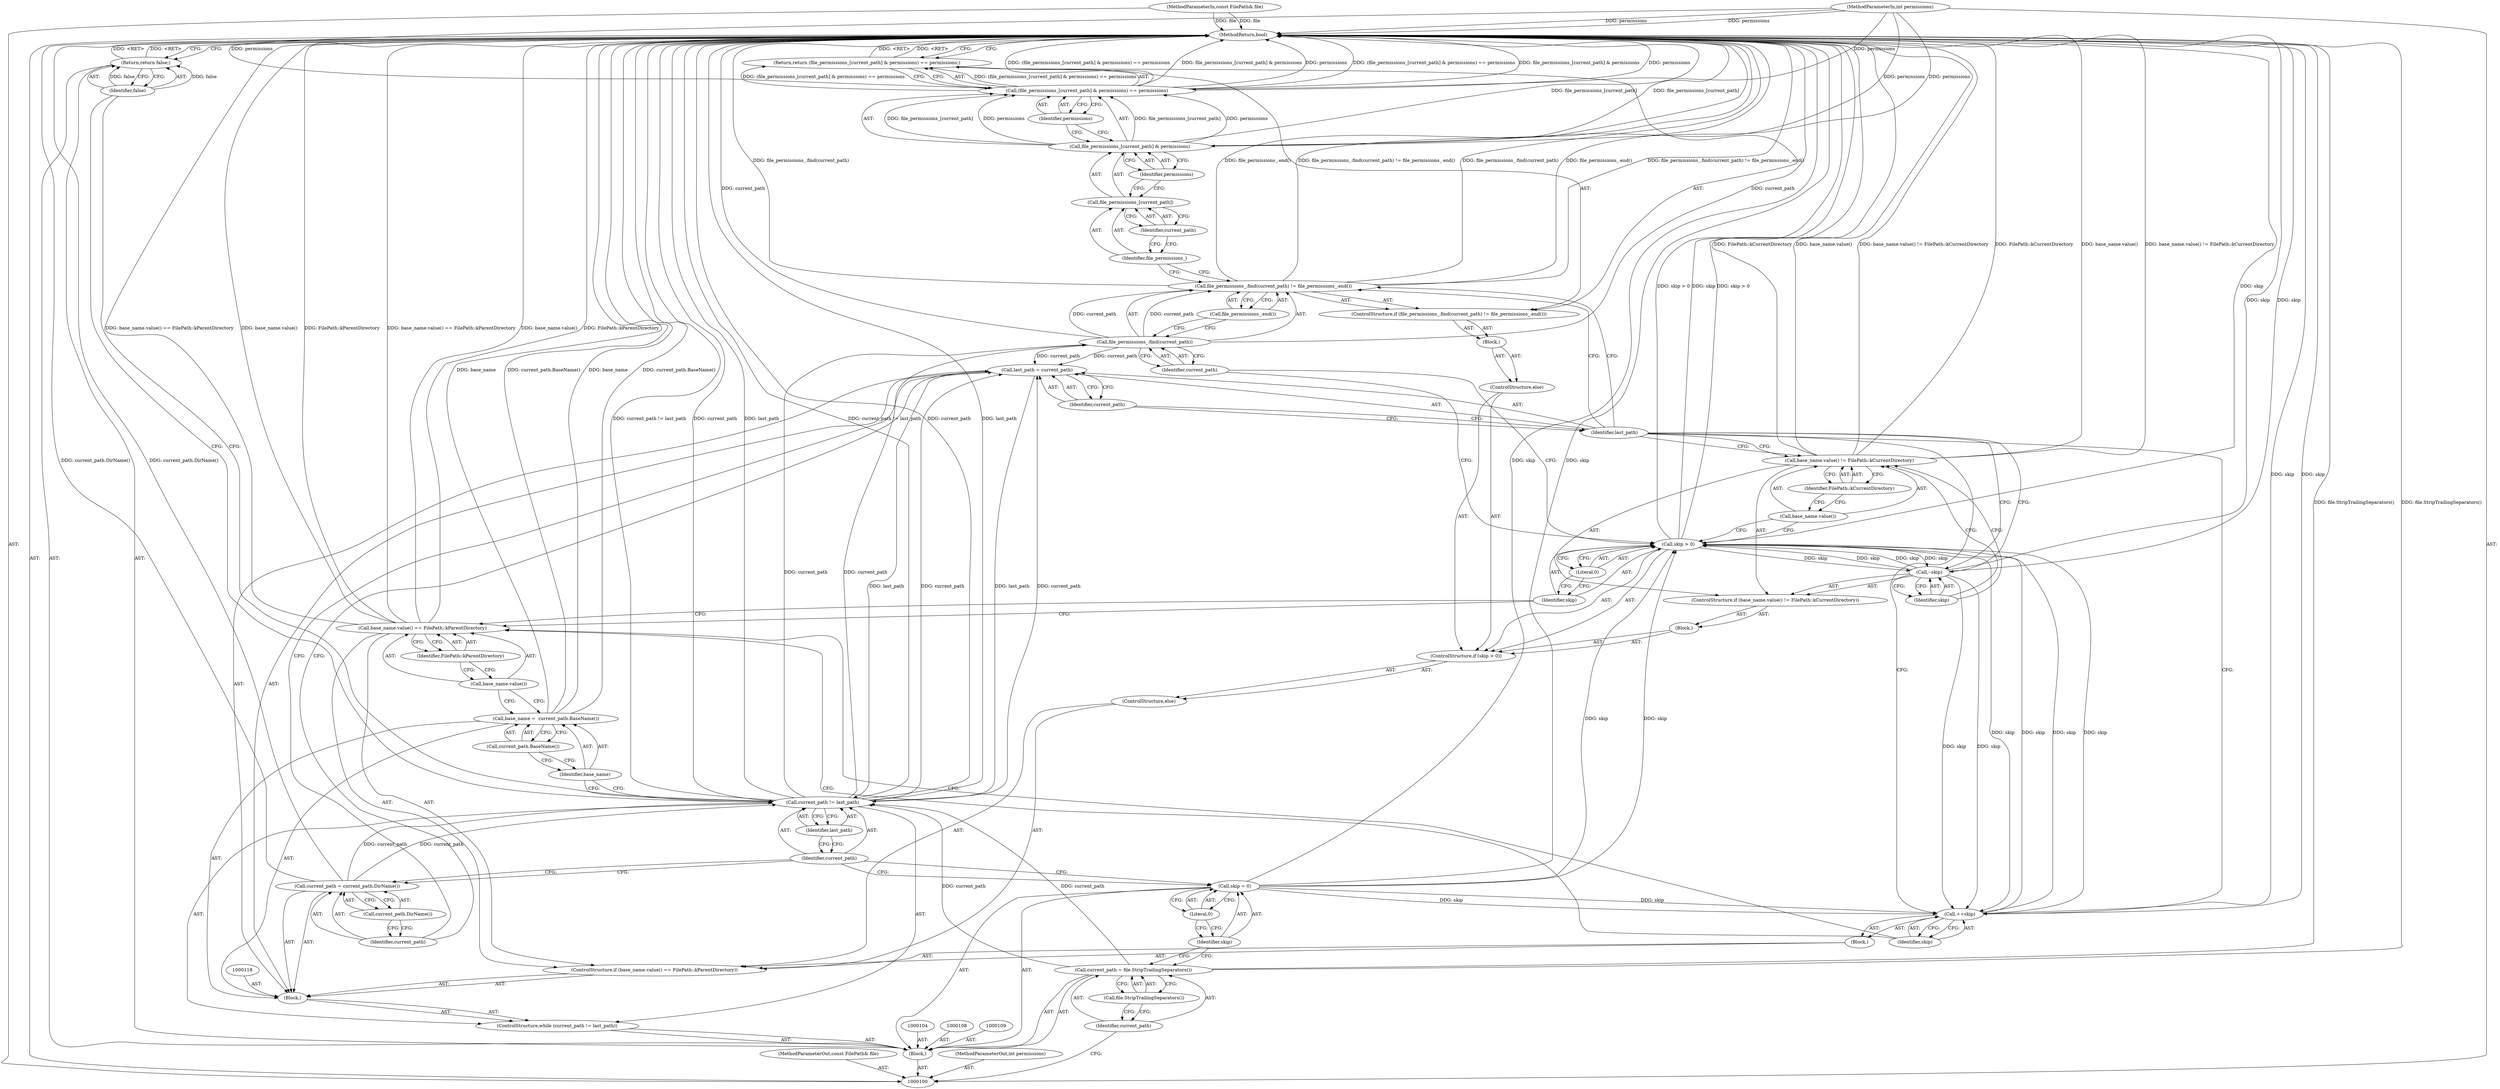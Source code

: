 digraph "0_Chrome_8083841913b8eb8018ae52f67c923f0b3d66c466" {
"1000164" [label="(MethodReturn,bool)"];
"1000101" [label="(MethodParameterIn,const FilePath& file)"];
"1000229" [label="(MethodParameterOut,const FilePath& file)"];
"1000102" [label="(MethodParameterIn,int permissions)"];
"1000230" [label="(MethodParameterOut,int permissions)"];
"1000103" [label="(Block,)"];
"1000136" [label="(Call,base_name.value() != FilePath::kCurrentDirectory)"];
"1000137" [label="(Call,base_name.value())"];
"1000138" [label="(Identifier,FilePath::kCurrentDirectory)"];
"1000135" [label="(ControlStructure,if (base_name.value() != FilePath::kCurrentDirectory))"];
"1000139" [label="(Call,--skip)"];
"1000140" [label="(Identifier,skip)"];
"1000142" [label="(Block,)"];
"1000141" [label="(ControlStructure,else)"];
"1000144" [label="(Call,file_permissions_.find(current_path) != file_permissions_.end())"];
"1000145" [label="(Call,file_permissions_.find(current_path))"];
"1000146" [label="(Identifier,current_path)"];
"1000147" [label="(Call,file_permissions_.end())"];
"1000143" [label="(ControlStructure,if (file_permissions_.find(current_path) != file_permissions_.end()))"];
"1000148" [label="(Return,return (file_permissions_[current_path] & permissions) == permissions;)"];
"1000149" [label="(Call,(file_permissions_[current_path] & permissions) == permissions)"];
"1000150" [label="(Call,file_permissions_[current_path] & permissions)"];
"1000151" [label="(Call,file_permissions_[current_path])"];
"1000152" [label="(Identifier,file_permissions_)"];
"1000153" [label="(Identifier,current_path)"];
"1000154" [label="(Identifier,permissions)"];
"1000155" [label="(Identifier,permissions)"];
"1000158" [label="(Identifier,current_path)"];
"1000156" [label="(Call,last_path = current_path)"];
"1000157" [label="(Identifier,last_path)"];
"1000161" [label="(Call,current_path.DirName())"];
"1000159" [label="(Call,current_path = current_path.DirName())"];
"1000160" [label="(Identifier,current_path)"];
"1000105" [label="(Call,current_path = file.StripTrailingSeparators())"];
"1000106" [label="(Identifier,current_path)"];
"1000107" [label="(Call,file.StripTrailingSeparators())"];
"1000163" [label="(Identifier,false)"];
"1000162" [label="(Return,return false;)"];
"1000112" [label="(Literal,0)"];
"1000110" [label="(Call,skip = 0)"];
"1000111" [label="(Identifier,skip)"];
"1000114" [label="(Call,current_path != last_path)"];
"1000115" [label="(Identifier,current_path)"];
"1000116" [label="(Identifier,last_path)"];
"1000113" [label="(ControlStructure,while (current_path != last_path))"];
"1000119" [label="(Call,base_name =  current_path.BaseName())"];
"1000120" [label="(Identifier,base_name)"];
"1000121" [label="(Call,current_path.BaseName())"];
"1000117" [label="(Block,)"];
"1000123" [label="(Call,base_name.value() == FilePath::kParentDirectory)"];
"1000124" [label="(Call,base_name.value())"];
"1000125" [label="(Identifier,FilePath::kParentDirectory)"];
"1000126" [label="(Block,)"];
"1000122" [label="(ControlStructure,if (base_name.value() == FilePath::kParentDirectory))"];
"1000128" [label="(Identifier,skip)"];
"1000127" [label="(Call,++skip)"];
"1000130" [label="(ControlStructure,if (skip > 0))"];
"1000131" [label="(Call,skip > 0)"];
"1000132" [label="(Identifier,skip)"];
"1000133" [label="(Literal,0)"];
"1000134" [label="(Block,)"];
"1000129" [label="(ControlStructure,else)"];
"1000164" -> "1000100"  [label="AST: "];
"1000164" -> "1000148"  [label="CFG: "];
"1000164" -> "1000162"  [label="CFG: "];
"1000162" -> "1000164"  [label="DDG: <RET>"];
"1000148" -> "1000164"  [label="DDG: <RET>"];
"1000123" -> "1000164"  [label="DDG: FilePath::kParentDirectory"];
"1000123" -> "1000164"  [label="DDG: base_name.value() == FilePath::kParentDirectory"];
"1000123" -> "1000164"  [label="DDG: base_name.value()"];
"1000114" -> "1000164"  [label="DDG: current_path != last_path"];
"1000114" -> "1000164"  [label="DDG: current_path"];
"1000114" -> "1000164"  [label="DDG: last_path"];
"1000139" -> "1000164"  [label="DDG: skip"];
"1000149" -> "1000164"  [label="DDG: (file_permissions_[current_path] & permissions) == permissions"];
"1000149" -> "1000164"  [label="DDG: file_permissions_[current_path] & permissions"];
"1000149" -> "1000164"  [label="DDG: permissions"];
"1000102" -> "1000164"  [label="DDG: permissions"];
"1000145" -> "1000164"  [label="DDG: current_path"];
"1000136" -> "1000164"  [label="DDG: base_name.value()"];
"1000136" -> "1000164"  [label="DDG: base_name.value() != FilePath::kCurrentDirectory"];
"1000136" -> "1000164"  [label="DDG: FilePath::kCurrentDirectory"];
"1000105" -> "1000164"  [label="DDG: file.StripTrailingSeparators()"];
"1000150" -> "1000164"  [label="DDG: file_permissions_[current_path]"];
"1000131" -> "1000164"  [label="DDG: skip"];
"1000131" -> "1000164"  [label="DDG: skip > 0"];
"1000144" -> "1000164"  [label="DDG: file_permissions_.find(current_path) != file_permissions_.end()"];
"1000144" -> "1000164"  [label="DDG: file_permissions_.find(current_path)"];
"1000144" -> "1000164"  [label="DDG: file_permissions_.end()"];
"1000119" -> "1000164"  [label="DDG: current_path.BaseName()"];
"1000119" -> "1000164"  [label="DDG: base_name"];
"1000101" -> "1000164"  [label="DDG: file"];
"1000127" -> "1000164"  [label="DDG: skip"];
"1000110" -> "1000164"  [label="DDG: skip"];
"1000159" -> "1000164"  [label="DDG: current_path.DirName()"];
"1000101" -> "1000100"  [label="AST: "];
"1000101" -> "1000164"  [label="DDG: file"];
"1000229" -> "1000100"  [label="AST: "];
"1000102" -> "1000100"  [label="AST: "];
"1000102" -> "1000164"  [label="DDG: permissions"];
"1000102" -> "1000150"  [label="DDG: permissions"];
"1000102" -> "1000149"  [label="DDG: permissions"];
"1000230" -> "1000100"  [label="AST: "];
"1000103" -> "1000100"  [label="AST: "];
"1000104" -> "1000103"  [label="AST: "];
"1000105" -> "1000103"  [label="AST: "];
"1000108" -> "1000103"  [label="AST: "];
"1000109" -> "1000103"  [label="AST: "];
"1000110" -> "1000103"  [label="AST: "];
"1000113" -> "1000103"  [label="AST: "];
"1000162" -> "1000103"  [label="AST: "];
"1000136" -> "1000135"  [label="AST: "];
"1000136" -> "1000138"  [label="CFG: "];
"1000137" -> "1000136"  [label="AST: "];
"1000138" -> "1000136"  [label="AST: "];
"1000140" -> "1000136"  [label="CFG: "];
"1000157" -> "1000136"  [label="CFG: "];
"1000136" -> "1000164"  [label="DDG: base_name.value()"];
"1000136" -> "1000164"  [label="DDG: base_name.value() != FilePath::kCurrentDirectory"];
"1000136" -> "1000164"  [label="DDG: FilePath::kCurrentDirectory"];
"1000137" -> "1000136"  [label="AST: "];
"1000137" -> "1000131"  [label="CFG: "];
"1000138" -> "1000137"  [label="CFG: "];
"1000138" -> "1000136"  [label="AST: "];
"1000138" -> "1000137"  [label="CFG: "];
"1000136" -> "1000138"  [label="CFG: "];
"1000135" -> "1000134"  [label="AST: "];
"1000136" -> "1000135"  [label="AST: "];
"1000139" -> "1000135"  [label="AST: "];
"1000139" -> "1000135"  [label="AST: "];
"1000139" -> "1000140"  [label="CFG: "];
"1000140" -> "1000139"  [label="AST: "];
"1000157" -> "1000139"  [label="CFG: "];
"1000139" -> "1000164"  [label="DDG: skip"];
"1000139" -> "1000127"  [label="DDG: skip"];
"1000139" -> "1000131"  [label="DDG: skip"];
"1000131" -> "1000139"  [label="DDG: skip"];
"1000140" -> "1000139"  [label="AST: "];
"1000140" -> "1000136"  [label="CFG: "];
"1000139" -> "1000140"  [label="CFG: "];
"1000142" -> "1000141"  [label="AST: "];
"1000143" -> "1000142"  [label="AST: "];
"1000141" -> "1000130"  [label="AST: "];
"1000142" -> "1000141"  [label="AST: "];
"1000144" -> "1000143"  [label="AST: "];
"1000144" -> "1000147"  [label="CFG: "];
"1000145" -> "1000144"  [label="AST: "];
"1000147" -> "1000144"  [label="AST: "];
"1000152" -> "1000144"  [label="CFG: "];
"1000157" -> "1000144"  [label="CFG: "];
"1000144" -> "1000164"  [label="DDG: file_permissions_.find(current_path) != file_permissions_.end()"];
"1000144" -> "1000164"  [label="DDG: file_permissions_.find(current_path)"];
"1000144" -> "1000164"  [label="DDG: file_permissions_.end()"];
"1000145" -> "1000144"  [label="DDG: current_path"];
"1000145" -> "1000144"  [label="AST: "];
"1000145" -> "1000146"  [label="CFG: "];
"1000146" -> "1000145"  [label="AST: "];
"1000147" -> "1000145"  [label="CFG: "];
"1000145" -> "1000164"  [label="DDG: current_path"];
"1000145" -> "1000144"  [label="DDG: current_path"];
"1000114" -> "1000145"  [label="DDG: current_path"];
"1000145" -> "1000156"  [label="DDG: current_path"];
"1000146" -> "1000145"  [label="AST: "];
"1000146" -> "1000131"  [label="CFG: "];
"1000145" -> "1000146"  [label="CFG: "];
"1000147" -> "1000144"  [label="AST: "];
"1000147" -> "1000145"  [label="CFG: "];
"1000144" -> "1000147"  [label="CFG: "];
"1000143" -> "1000142"  [label="AST: "];
"1000144" -> "1000143"  [label="AST: "];
"1000148" -> "1000143"  [label="AST: "];
"1000148" -> "1000143"  [label="AST: "];
"1000148" -> "1000149"  [label="CFG: "];
"1000149" -> "1000148"  [label="AST: "];
"1000164" -> "1000148"  [label="CFG: "];
"1000148" -> "1000164"  [label="DDG: <RET>"];
"1000149" -> "1000148"  [label="DDG: (file_permissions_[current_path] & permissions) == permissions"];
"1000149" -> "1000148"  [label="AST: "];
"1000149" -> "1000155"  [label="CFG: "];
"1000150" -> "1000149"  [label="AST: "];
"1000155" -> "1000149"  [label="AST: "];
"1000148" -> "1000149"  [label="CFG: "];
"1000149" -> "1000164"  [label="DDG: (file_permissions_[current_path] & permissions) == permissions"];
"1000149" -> "1000164"  [label="DDG: file_permissions_[current_path] & permissions"];
"1000149" -> "1000164"  [label="DDG: permissions"];
"1000149" -> "1000148"  [label="DDG: (file_permissions_[current_path] & permissions) == permissions"];
"1000150" -> "1000149"  [label="DDG: file_permissions_[current_path]"];
"1000150" -> "1000149"  [label="DDG: permissions"];
"1000102" -> "1000149"  [label="DDG: permissions"];
"1000150" -> "1000149"  [label="AST: "];
"1000150" -> "1000154"  [label="CFG: "];
"1000151" -> "1000150"  [label="AST: "];
"1000154" -> "1000150"  [label="AST: "];
"1000155" -> "1000150"  [label="CFG: "];
"1000150" -> "1000164"  [label="DDG: file_permissions_[current_path]"];
"1000150" -> "1000149"  [label="DDG: file_permissions_[current_path]"];
"1000150" -> "1000149"  [label="DDG: permissions"];
"1000102" -> "1000150"  [label="DDG: permissions"];
"1000151" -> "1000150"  [label="AST: "];
"1000151" -> "1000153"  [label="CFG: "];
"1000152" -> "1000151"  [label="AST: "];
"1000153" -> "1000151"  [label="AST: "];
"1000154" -> "1000151"  [label="CFG: "];
"1000152" -> "1000151"  [label="AST: "];
"1000152" -> "1000144"  [label="CFG: "];
"1000153" -> "1000152"  [label="CFG: "];
"1000153" -> "1000151"  [label="AST: "];
"1000153" -> "1000152"  [label="CFG: "];
"1000151" -> "1000153"  [label="CFG: "];
"1000154" -> "1000150"  [label="AST: "];
"1000154" -> "1000151"  [label="CFG: "];
"1000150" -> "1000154"  [label="CFG: "];
"1000155" -> "1000149"  [label="AST: "];
"1000155" -> "1000150"  [label="CFG: "];
"1000149" -> "1000155"  [label="CFG: "];
"1000158" -> "1000156"  [label="AST: "];
"1000158" -> "1000157"  [label="CFG: "];
"1000156" -> "1000158"  [label="CFG: "];
"1000156" -> "1000117"  [label="AST: "];
"1000156" -> "1000158"  [label="CFG: "];
"1000157" -> "1000156"  [label="AST: "];
"1000158" -> "1000156"  [label="AST: "];
"1000160" -> "1000156"  [label="CFG: "];
"1000156" -> "1000114"  [label="DDG: last_path"];
"1000114" -> "1000156"  [label="DDG: current_path"];
"1000145" -> "1000156"  [label="DDG: current_path"];
"1000157" -> "1000156"  [label="AST: "];
"1000157" -> "1000127"  [label="CFG: "];
"1000157" -> "1000139"  [label="CFG: "];
"1000157" -> "1000136"  [label="CFG: "];
"1000157" -> "1000144"  [label="CFG: "];
"1000158" -> "1000157"  [label="CFG: "];
"1000161" -> "1000159"  [label="AST: "];
"1000161" -> "1000160"  [label="CFG: "];
"1000159" -> "1000161"  [label="CFG: "];
"1000159" -> "1000117"  [label="AST: "];
"1000159" -> "1000161"  [label="CFG: "];
"1000160" -> "1000159"  [label="AST: "];
"1000161" -> "1000159"  [label="AST: "];
"1000115" -> "1000159"  [label="CFG: "];
"1000159" -> "1000164"  [label="DDG: current_path.DirName()"];
"1000159" -> "1000114"  [label="DDG: current_path"];
"1000160" -> "1000159"  [label="AST: "];
"1000160" -> "1000156"  [label="CFG: "];
"1000161" -> "1000160"  [label="CFG: "];
"1000105" -> "1000103"  [label="AST: "];
"1000105" -> "1000107"  [label="CFG: "];
"1000106" -> "1000105"  [label="AST: "];
"1000107" -> "1000105"  [label="AST: "];
"1000111" -> "1000105"  [label="CFG: "];
"1000105" -> "1000164"  [label="DDG: file.StripTrailingSeparators()"];
"1000105" -> "1000114"  [label="DDG: current_path"];
"1000106" -> "1000105"  [label="AST: "];
"1000106" -> "1000100"  [label="CFG: "];
"1000107" -> "1000106"  [label="CFG: "];
"1000107" -> "1000105"  [label="AST: "];
"1000107" -> "1000106"  [label="CFG: "];
"1000105" -> "1000107"  [label="CFG: "];
"1000163" -> "1000162"  [label="AST: "];
"1000163" -> "1000114"  [label="CFG: "];
"1000162" -> "1000163"  [label="CFG: "];
"1000163" -> "1000162"  [label="DDG: false"];
"1000162" -> "1000103"  [label="AST: "];
"1000162" -> "1000163"  [label="CFG: "];
"1000163" -> "1000162"  [label="AST: "];
"1000164" -> "1000162"  [label="CFG: "];
"1000162" -> "1000164"  [label="DDG: <RET>"];
"1000163" -> "1000162"  [label="DDG: false"];
"1000112" -> "1000110"  [label="AST: "];
"1000112" -> "1000111"  [label="CFG: "];
"1000110" -> "1000112"  [label="CFG: "];
"1000110" -> "1000103"  [label="AST: "];
"1000110" -> "1000112"  [label="CFG: "];
"1000111" -> "1000110"  [label="AST: "];
"1000112" -> "1000110"  [label="AST: "];
"1000115" -> "1000110"  [label="CFG: "];
"1000110" -> "1000164"  [label="DDG: skip"];
"1000110" -> "1000127"  [label="DDG: skip"];
"1000110" -> "1000131"  [label="DDG: skip"];
"1000111" -> "1000110"  [label="AST: "];
"1000111" -> "1000105"  [label="CFG: "];
"1000112" -> "1000111"  [label="CFG: "];
"1000114" -> "1000113"  [label="AST: "];
"1000114" -> "1000116"  [label="CFG: "];
"1000115" -> "1000114"  [label="AST: "];
"1000116" -> "1000114"  [label="AST: "];
"1000120" -> "1000114"  [label="CFG: "];
"1000163" -> "1000114"  [label="CFG: "];
"1000114" -> "1000164"  [label="DDG: current_path != last_path"];
"1000114" -> "1000164"  [label="DDG: current_path"];
"1000114" -> "1000164"  [label="DDG: last_path"];
"1000159" -> "1000114"  [label="DDG: current_path"];
"1000105" -> "1000114"  [label="DDG: current_path"];
"1000156" -> "1000114"  [label="DDG: last_path"];
"1000114" -> "1000145"  [label="DDG: current_path"];
"1000114" -> "1000156"  [label="DDG: current_path"];
"1000115" -> "1000114"  [label="AST: "];
"1000115" -> "1000159"  [label="CFG: "];
"1000115" -> "1000110"  [label="CFG: "];
"1000116" -> "1000115"  [label="CFG: "];
"1000116" -> "1000114"  [label="AST: "];
"1000116" -> "1000115"  [label="CFG: "];
"1000114" -> "1000116"  [label="CFG: "];
"1000113" -> "1000103"  [label="AST: "];
"1000114" -> "1000113"  [label="AST: "];
"1000117" -> "1000113"  [label="AST: "];
"1000119" -> "1000117"  [label="AST: "];
"1000119" -> "1000121"  [label="CFG: "];
"1000120" -> "1000119"  [label="AST: "];
"1000121" -> "1000119"  [label="AST: "];
"1000124" -> "1000119"  [label="CFG: "];
"1000119" -> "1000164"  [label="DDG: current_path.BaseName()"];
"1000119" -> "1000164"  [label="DDG: base_name"];
"1000120" -> "1000119"  [label="AST: "];
"1000120" -> "1000114"  [label="CFG: "];
"1000121" -> "1000120"  [label="CFG: "];
"1000121" -> "1000119"  [label="AST: "];
"1000121" -> "1000120"  [label="CFG: "];
"1000119" -> "1000121"  [label="CFG: "];
"1000117" -> "1000113"  [label="AST: "];
"1000118" -> "1000117"  [label="AST: "];
"1000119" -> "1000117"  [label="AST: "];
"1000122" -> "1000117"  [label="AST: "];
"1000156" -> "1000117"  [label="AST: "];
"1000159" -> "1000117"  [label="AST: "];
"1000123" -> "1000122"  [label="AST: "];
"1000123" -> "1000125"  [label="CFG: "];
"1000124" -> "1000123"  [label="AST: "];
"1000125" -> "1000123"  [label="AST: "];
"1000128" -> "1000123"  [label="CFG: "];
"1000132" -> "1000123"  [label="CFG: "];
"1000123" -> "1000164"  [label="DDG: FilePath::kParentDirectory"];
"1000123" -> "1000164"  [label="DDG: base_name.value() == FilePath::kParentDirectory"];
"1000123" -> "1000164"  [label="DDG: base_name.value()"];
"1000124" -> "1000123"  [label="AST: "];
"1000124" -> "1000119"  [label="CFG: "];
"1000125" -> "1000124"  [label="CFG: "];
"1000125" -> "1000123"  [label="AST: "];
"1000125" -> "1000124"  [label="CFG: "];
"1000123" -> "1000125"  [label="CFG: "];
"1000126" -> "1000122"  [label="AST: "];
"1000127" -> "1000126"  [label="AST: "];
"1000122" -> "1000117"  [label="AST: "];
"1000123" -> "1000122"  [label="AST: "];
"1000126" -> "1000122"  [label="AST: "];
"1000129" -> "1000122"  [label="AST: "];
"1000128" -> "1000127"  [label="AST: "];
"1000128" -> "1000123"  [label="CFG: "];
"1000127" -> "1000128"  [label="CFG: "];
"1000127" -> "1000126"  [label="AST: "];
"1000127" -> "1000128"  [label="CFG: "];
"1000128" -> "1000127"  [label="AST: "];
"1000157" -> "1000127"  [label="CFG: "];
"1000127" -> "1000164"  [label="DDG: skip"];
"1000131" -> "1000127"  [label="DDG: skip"];
"1000139" -> "1000127"  [label="DDG: skip"];
"1000110" -> "1000127"  [label="DDG: skip"];
"1000127" -> "1000131"  [label="DDG: skip"];
"1000130" -> "1000129"  [label="AST: "];
"1000131" -> "1000130"  [label="AST: "];
"1000134" -> "1000130"  [label="AST: "];
"1000141" -> "1000130"  [label="AST: "];
"1000131" -> "1000130"  [label="AST: "];
"1000131" -> "1000133"  [label="CFG: "];
"1000132" -> "1000131"  [label="AST: "];
"1000133" -> "1000131"  [label="AST: "];
"1000137" -> "1000131"  [label="CFG: "];
"1000146" -> "1000131"  [label="CFG: "];
"1000131" -> "1000164"  [label="DDG: skip"];
"1000131" -> "1000164"  [label="DDG: skip > 0"];
"1000131" -> "1000127"  [label="DDG: skip"];
"1000139" -> "1000131"  [label="DDG: skip"];
"1000127" -> "1000131"  [label="DDG: skip"];
"1000110" -> "1000131"  [label="DDG: skip"];
"1000131" -> "1000139"  [label="DDG: skip"];
"1000132" -> "1000131"  [label="AST: "];
"1000132" -> "1000123"  [label="CFG: "];
"1000133" -> "1000132"  [label="CFG: "];
"1000133" -> "1000131"  [label="AST: "];
"1000133" -> "1000132"  [label="CFG: "];
"1000131" -> "1000133"  [label="CFG: "];
"1000134" -> "1000130"  [label="AST: "];
"1000135" -> "1000134"  [label="AST: "];
"1000129" -> "1000122"  [label="AST: "];
"1000130" -> "1000129"  [label="AST: "];
}
